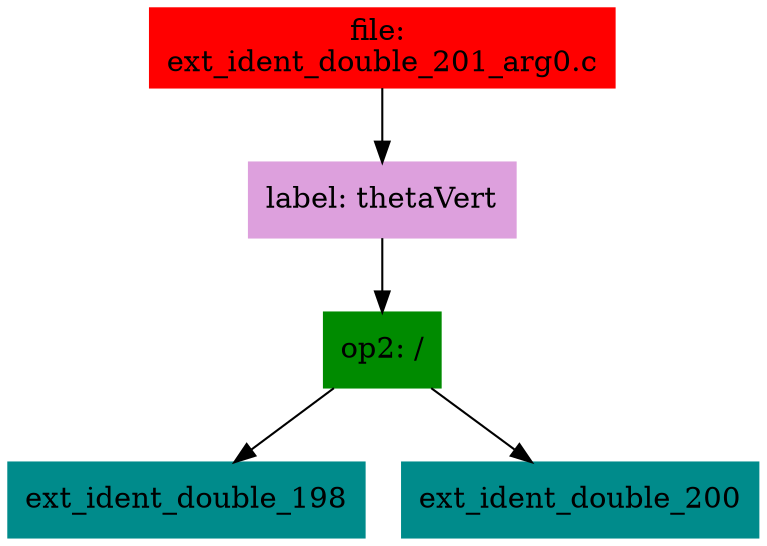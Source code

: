 digraph G {
node [shape=box]

0 [label="file: 
ext_ident_double_201_arg0.c",color=red, style=filled]
1 [label="label: thetaVert",color=plum, style=filled]
0 -> 1
2 [label="op2: /",color=green4, style=filled]
1 -> 2
3 [label="ext_ident_double_198",color=cyan4, style=filled]
2 -> 3
148 [label="ext_ident_double_200",color=cyan4, style=filled]
2 -> 148


}


